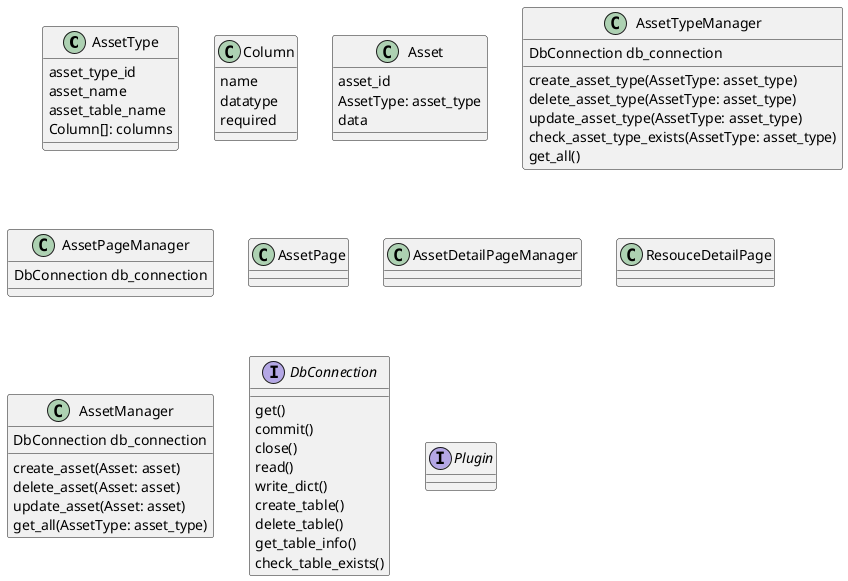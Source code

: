 @startuml test
class AssetType {
    asset_type_id
    asset_name
    asset_table_name
    Column[]: columns
}

class Column {
    name
    datatype
    required
}

class Asset {
    asset_id
    AssetType: asset_type
    data
}

class AssetTypeManager {
    DbConnection db_connection
    create_asset_type(AssetType: asset_type)
    delete_asset_type(AssetType: asset_type)
    update_asset_type(AssetType: asset_type)
    check_asset_type_exists(AssetType: asset_type)
    get_all()
}

class AssetPageManager {
    DbConnection db_connection
}

class AssetPage {

}

class AssetDetailPageManager {

}

class ResouceDetailPage {
    
}

class AssetManager  {
    DbConnection db_connection
    create_asset(Asset: asset)
    delete_asset(Asset: asset)
    update_asset(Asset: asset)
    get_all(AssetType: asset_type)
}

interface DbConnection {
    get()
    commit()
    close()
    read()
    write_dict()
    create_table()
    delete_table()
    get_table_info()
    check_table_exists()
}

interface Plugin {

}



@enduml